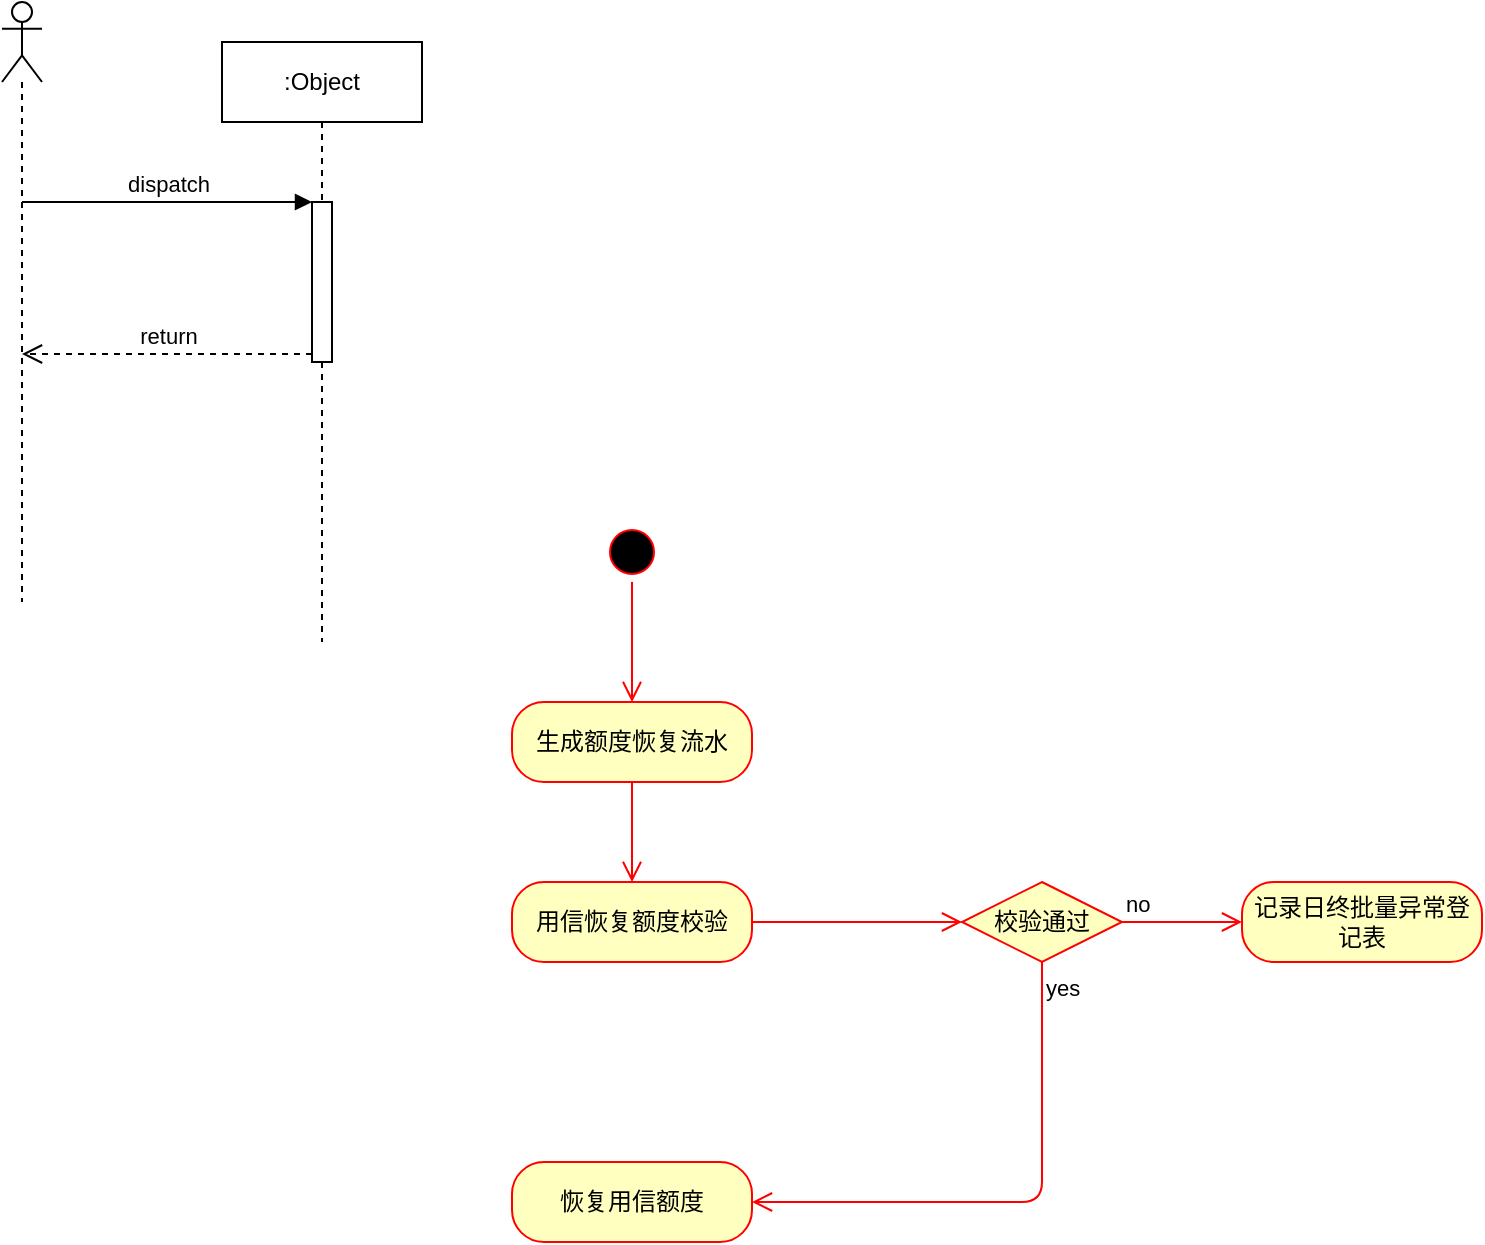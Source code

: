 <mxfile version="13.8.8" type="github">
  <diagram id="kgpKYQtTHZ0yAKxKKP6v" name="Page-1">
    <mxGraphModel dx="1210" dy="647" grid="1" gridSize="10" guides="1" tooltips="1" connect="1" arrows="1" fold="1" page="1" pageScale="1" pageWidth="850" pageHeight="1100" math="0" shadow="0">
      <root>
        <mxCell id="0" />
        <mxCell id="1" parent="0" />
        <mxCell id="XBjXXj_IB129QGvLLUdR-1" value="" style="shape=umlLifeline;participant=umlActor;perimeter=lifelinePerimeter;whiteSpace=wrap;html=1;container=1;collapsible=0;recursiveResize=0;verticalAlign=top;spacingTop=36;outlineConnect=0;" parent="1" vertex="1">
          <mxGeometry x="180" y="80" width="20" height="300" as="geometry" />
        </mxCell>
        <mxCell id="XBjXXj_IB129QGvLLUdR-2" value=":Object" style="shape=umlLifeline;perimeter=lifelinePerimeter;whiteSpace=wrap;html=1;container=1;collapsible=0;recursiveResize=0;outlineConnect=0;" parent="1" vertex="1">
          <mxGeometry x="290" y="100" width="100" height="300" as="geometry" />
        </mxCell>
        <mxCell id="XBjXXj_IB129QGvLLUdR-3" value="" style="html=1;points=[];perimeter=orthogonalPerimeter;" parent="XBjXXj_IB129QGvLLUdR-2" vertex="1">
          <mxGeometry x="45" y="80" width="10" height="80" as="geometry" />
        </mxCell>
        <mxCell id="XBjXXj_IB129QGvLLUdR-5" value="return" style="html=1;verticalAlign=bottom;endArrow=open;dashed=1;endSize=8;exitX=0;exitY=0.95;" parent="1" source="XBjXXj_IB129QGvLLUdR-3" target="XBjXXj_IB129QGvLLUdR-1" edge="1">
          <mxGeometry relative="1" as="geometry">
            <mxPoint x="265" y="256" as="targetPoint" />
          </mxGeometry>
        </mxCell>
        <mxCell id="XBjXXj_IB129QGvLLUdR-4" value="dispatch" style="html=1;verticalAlign=bottom;endArrow=block;entryX=0;entryY=0;" parent="1" source="XBjXXj_IB129QGvLLUdR-1" target="XBjXXj_IB129QGvLLUdR-3" edge="1">
          <mxGeometry relative="1" as="geometry">
            <mxPoint x="265" y="180" as="sourcePoint" />
          </mxGeometry>
        </mxCell>
        <mxCell id="yRdWivfKs0KMSXjoEMQT-1" value="" style="ellipse;html=1;shape=startState;fillColor=#000000;strokeColor=#ff0000;" vertex="1" parent="1">
          <mxGeometry x="480" y="340" width="30" height="30" as="geometry" />
        </mxCell>
        <mxCell id="yRdWivfKs0KMSXjoEMQT-2" value="" style="edgeStyle=orthogonalEdgeStyle;html=1;verticalAlign=bottom;endArrow=open;endSize=8;strokeColor=#ff0000;" edge="1" source="yRdWivfKs0KMSXjoEMQT-1" parent="1">
          <mxGeometry relative="1" as="geometry">
            <mxPoint x="495" y="430" as="targetPoint" />
          </mxGeometry>
        </mxCell>
        <mxCell id="yRdWivfKs0KMSXjoEMQT-3" value="生成额度恢复流水" style="rounded=1;whiteSpace=wrap;html=1;arcSize=40;fontColor=#000000;fillColor=#ffffc0;strokeColor=#ff0000;" vertex="1" parent="1">
          <mxGeometry x="435" y="430" width="120" height="40" as="geometry" />
        </mxCell>
        <mxCell id="yRdWivfKs0KMSXjoEMQT-4" value="" style="edgeStyle=orthogonalEdgeStyle;html=1;verticalAlign=bottom;endArrow=open;endSize=8;strokeColor=#ff0000;entryX=0.5;entryY=0;entryDx=0;entryDy=0;" edge="1" source="yRdWivfKs0KMSXjoEMQT-3" parent="1" target="yRdWivfKs0KMSXjoEMQT-17">
          <mxGeometry relative="1" as="geometry">
            <mxPoint x="495" y="530" as="targetPoint" />
          </mxGeometry>
        </mxCell>
        <mxCell id="yRdWivfKs0KMSXjoEMQT-17" value="用信恢复额度校验" style="rounded=1;whiteSpace=wrap;html=1;arcSize=40;fontColor=#000000;fillColor=#ffffc0;strokeColor=#ff0000;" vertex="1" parent="1">
          <mxGeometry x="435" y="520" width="120" height="40" as="geometry" />
        </mxCell>
        <mxCell id="yRdWivfKs0KMSXjoEMQT-19" value="校验通过" style="rhombus;whiteSpace=wrap;html=1;fillColor=#ffffc0;strokeColor=#ff0000;" vertex="1" parent="1">
          <mxGeometry x="660" y="520" width="80" height="40" as="geometry" />
        </mxCell>
        <mxCell id="yRdWivfKs0KMSXjoEMQT-20" value="no" style="edgeStyle=orthogonalEdgeStyle;html=1;align=left;verticalAlign=bottom;endArrow=open;endSize=8;strokeColor=#ff0000;" edge="1" source="yRdWivfKs0KMSXjoEMQT-19" parent="1">
          <mxGeometry x="-1" relative="1" as="geometry">
            <mxPoint x="800" y="540" as="targetPoint" />
          </mxGeometry>
        </mxCell>
        <mxCell id="yRdWivfKs0KMSXjoEMQT-21" value="yes" style="edgeStyle=orthogonalEdgeStyle;html=1;align=left;verticalAlign=top;endArrow=open;endSize=8;strokeColor=#ff0000;entryX=1;entryY=0.5;entryDx=0;entryDy=0;" edge="1" source="yRdWivfKs0KMSXjoEMQT-19" parent="1" target="yRdWivfKs0KMSXjoEMQT-23">
          <mxGeometry x="-1" relative="1" as="geometry">
            <mxPoint x="710" y="730" as="targetPoint" />
            <Array as="points">
              <mxPoint x="700" y="680" />
            </Array>
          </mxGeometry>
        </mxCell>
        <mxCell id="yRdWivfKs0KMSXjoEMQT-22" value="" style="edgeStyle=orthogonalEdgeStyle;html=1;verticalAlign=bottom;endArrow=open;endSize=8;strokeColor=#ff0000;exitX=1;exitY=0.5;exitDx=0;exitDy=0;" edge="1" parent="1" source="yRdWivfKs0KMSXjoEMQT-17" target="yRdWivfKs0KMSXjoEMQT-19">
          <mxGeometry relative="1" as="geometry">
            <mxPoint x="505" y="530" as="targetPoint" />
            <mxPoint x="505" y="480" as="sourcePoint" />
            <Array as="points">
              <mxPoint x="610" y="540" />
              <mxPoint x="610" y="540" />
            </Array>
          </mxGeometry>
        </mxCell>
        <mxCell id="yRdWivfKs0KMSXjoEMQT-23" value="恢复用信额度" style="rounded=1;whiteSpace=wrap;html=1;arcSize=40;fontColor=#000000;fillColor=#ffffc0;strokeColor=#ff0000;" vertex="1" parent="1">
          <mxGeometry x="435" y="660" width="120" height="40" as="geometry" />
        </mxCell>
        <mxCell id="yRdWivfKs0KMSXjoEMQT-24" value="记录日终批量异常登记表" style="rounded=1;whiteSpace=wrap;html=1;arcSize=40;fontColor=#000000;fillColor=#ffffc0;strokeColor=#ff0000;" vertex="1" parent="1">
          <mxGeometry x="800" y="520" width="120" height="40" as="geometry" />
        </mxCell>
      </root>
    </mxGraphModel>
  </diagram>
</mxfile>
